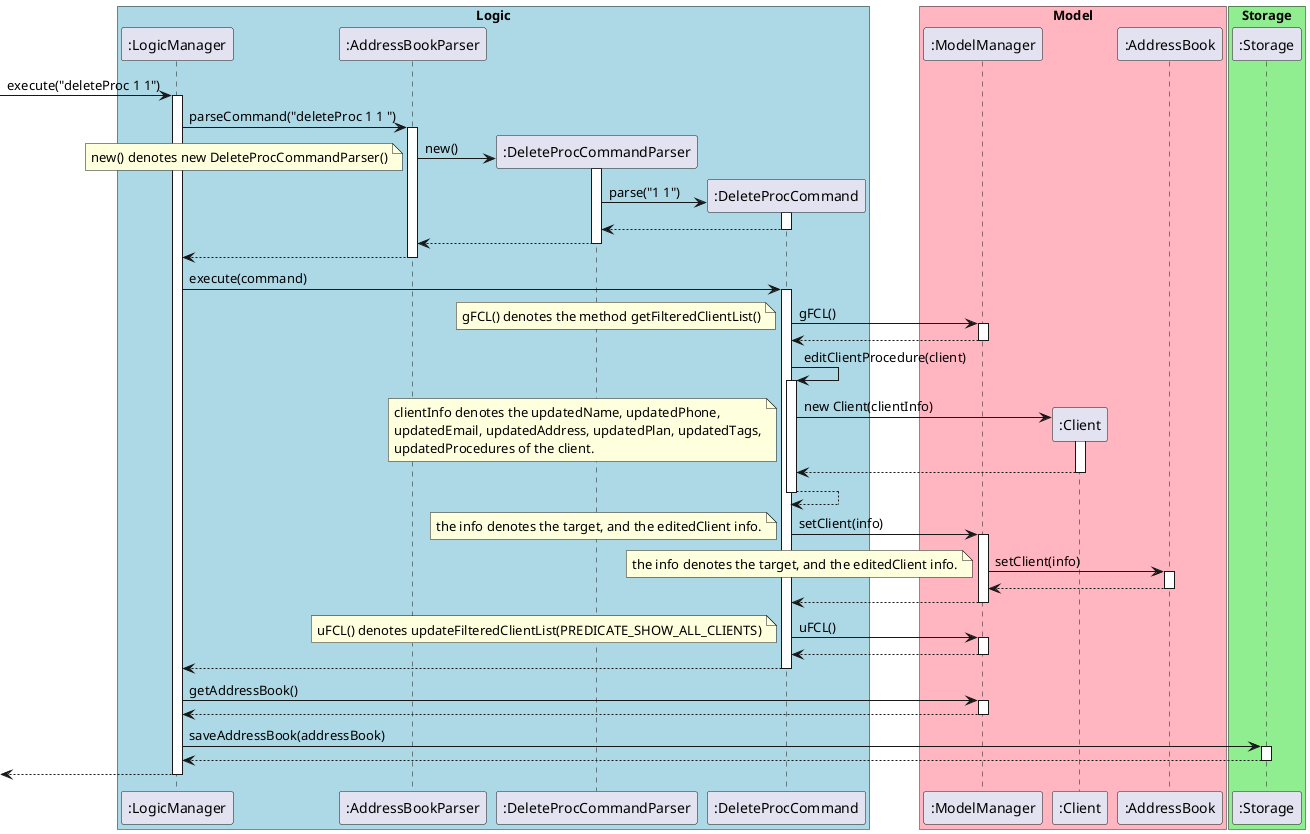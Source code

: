-> ":UiManager" : start()
activate ":UiManager"
":UiManager" -> ":MainWindow" : fillInnerParts()
activate ":MainWindow"
":MainWindow" -> ":MainWindow" : executeCommand("deleteProc 1 1")
activate ":MainWindow"
":MainWindow"
@startuml

box "Logic" #LightBlue
-> ":LogicManager" : execute("deleteProc 1 1")
activate ":LogicManager"

":LogicManager" -> ":AddressBookParser" : parseCommand("deleteProc 1 1 ")
activate ":AddressBookParser"

create ":DeleteProcCommandParser"
":AddressBookParser" -> ":DeleteProcCommandParser" : new()
activate ":DeleteProcCommandParser"
note left
    new() denotes new DeleteProcCommandParser()
end note
create ":DeleteProcCommand"
":DeleteProcCommandParser" -> ":DeleteProcCommand" : parse("1 1")
activate ":DeleteProcCommand"

":DeleteProcCommand" --> ":DeleteProcCommandParser"
deactivate ":DeleteProcCommand"
":DeleteProcCommandParser" --> ":AddressBookParser"
deactivate ":DeleteProcCommandParser"
":AddressBookParser" --> ":LogicManager"
deactivate ":AddressBookParser"
endbox

box "Model" #LightPink
":LogicManager" -> ":DeleteProcCommand" : execute(command)
activate ":DeleteProcCommand"
":DeleteProcCommand" -> ":ModelManager" : gFCL()
activate ":ModelManager"
note left
    gFCL() denotes the method getFilteredClientList()
end note
":ModelManager" --> ":DeleteProcCommand"
deactivate ":ModelManager"
":DeleteProcCommand" -> ":DeleteProcCommand" : editClientProcedure(client)
activate ":DeleteProcCommand"
create ":Client"
":DeleteProcCommand" -> ":Client" : new Client(clientInfo)
activate ":Client"
note left
    clientInfo denotes the updatedName, updatedPhone,
    updatedEmail, updatedAddress, updatedPlan, updatedTags,
    updatedProcedures of the client.
end note
":Client" --> ":DeleteProcCommand"
deactivate ":Client"
":DeleteProcCommand" --> ":DeleteProcCommand"
deactivate ":DeleteProcCommand"

":DeleteProcCommand" -> ":ModelManager" : setClient(info)
note left
    the info denotes the target, and the editedClient info.
end note
activate ":ModelManager"
":ModelManager" -> ":AddressBook" : setClient(info)
note left
    the info denotes the target, and the editedClient info.
end note
activate ":AddressBook"
":AddressBook" --> ":ModelManager"
deactivate ":AddressBook"
":ModelManager" --> ":DeleteProcCommand"
deactivate ":ModelManager"
endbox

box "Storage" #LightGreen
":DeleteProcCommand" -> ":ModelManager" : uFCL()
activate ":ModelManager"
note left
    uFCL() denotes updateFilteredClientList(PREDICATE_SHOW_ALL_CLIENTS)
end note
":ModelManager" --> ":DeleteProcCommand"
deactivate ":ModelManager"
":DeleteProcCommand" --> ":LogicManager"
deactivate ":DeleteProcCommand"

":LogicManager" -> ":ModelManager" : getAddressBook()
activate ":ModelManager"
":ModelManager" --> ":LogicManager"
deactivate ":ModelManager"

":LogicManager" -> ":Storage" : saveAddressBook(addressBook)
activate ":Storage"
":Storage" --> ":LogicManager"
deactivate ":Storage"

<-- ":LogicManager"
deactivate ":LogicManager"
endbox
@enduml
":MainWindow"
deactivate ":LogicManager"
":MainWindow" --> ":MainWindow"
deactivate ":MainWindow"
":MainWindow" --> ":UiManager"
deactivate ":MainWindow"
<-- ":UiManager"
deactivate ":UiManager"

@startuml
object firstObject
object "My Second Object" as o2
@enduml
